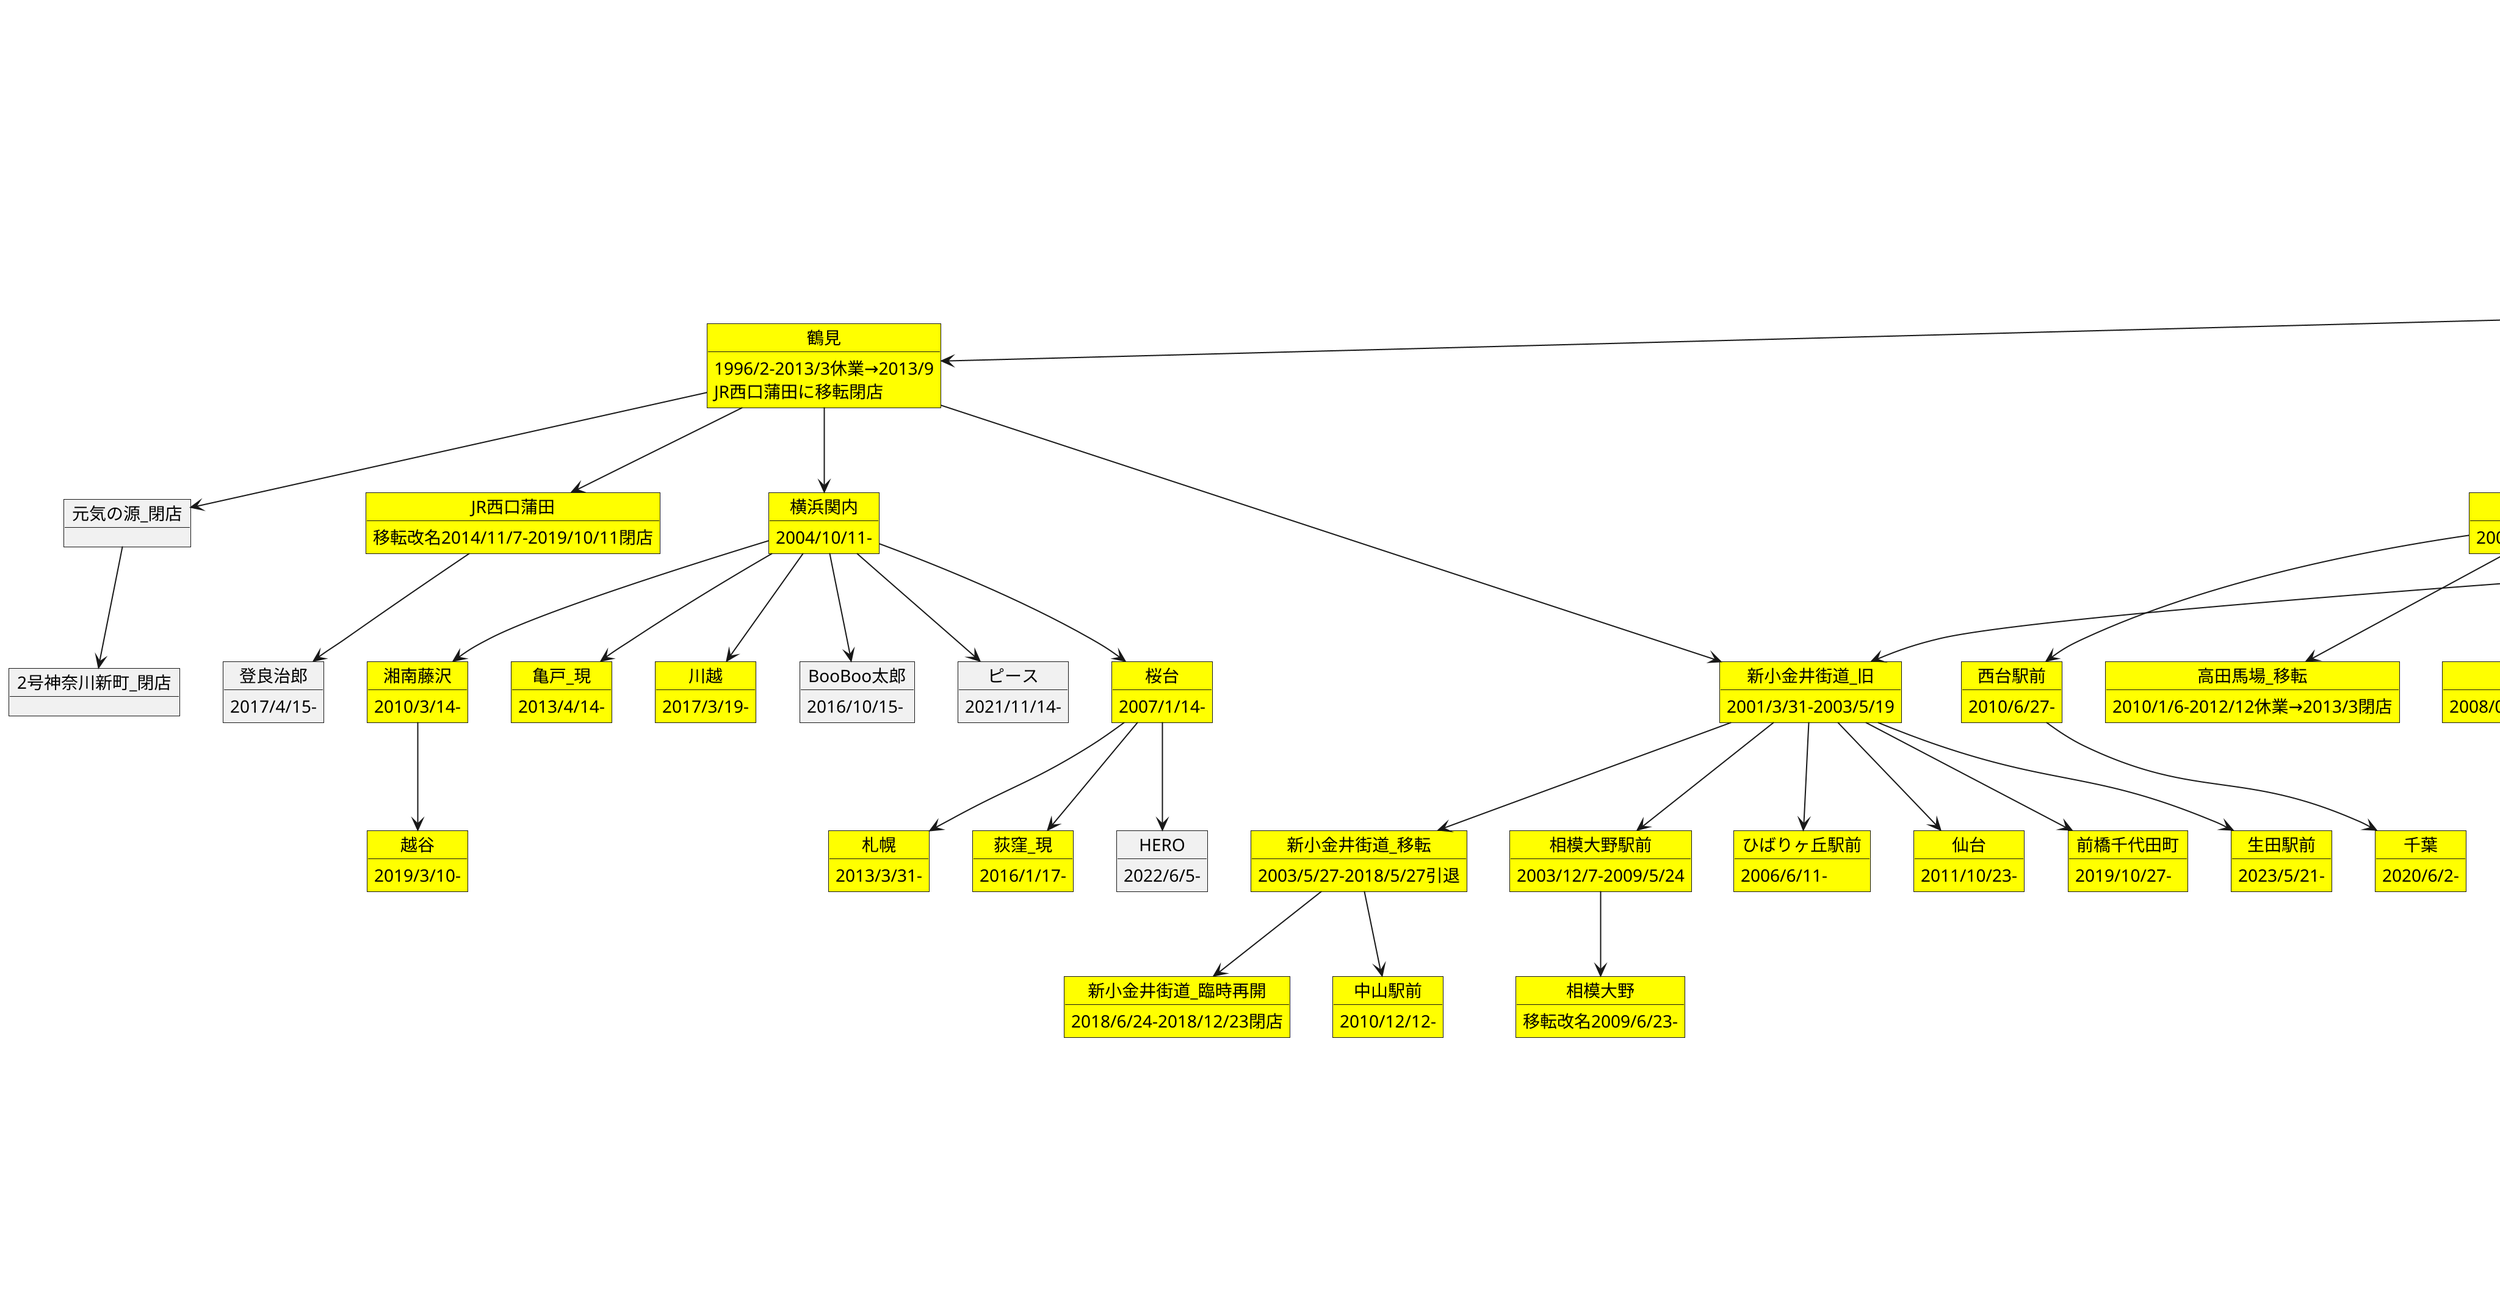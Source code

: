 @startuml jiro
scale 2
object 次郎 #yellow {
  1968-1972(移転閉店)
  都立大学
}

object 二郎 #yellow {
  (移転改名)1972-1996/2/29
  三田
}

object 三田本店 #yellow {
  (移転改名)1996/6/5-
  三田
}

object 吉祥寺 #yellow {
  1986-2001/4
}

object 生郎 {
  (改名・脱退)→2015/4閉店
}

object 堀切 #yellow {
  1998/7/28-2001/10/31
}

object 一代 {
}

object ぽっぽっ屋 {
}

object どっと屋 {
}

object 暖々 {
}

object 大者 {
  2010/12/1(店長が脱退独立)
}

object 大 {
}

object 赤羽_旧 #yellow {
  1991/2/15-2001
}

object 赤羽_移転 #yellow {
  2012/1/29-2017/4/30閉店
}

object O二郎 {
  2001改名→富士丸
}

object 富士丸 {
  2007/8改名
}

object 目黒 #yellow {
  1995/7-
}

object 仙川_前 #yellow {
  1995/10/16-2004/9/7・店主逝去
}

object 仙川_現 #yellow {
  2005/1/17-
}

object 環七新代田_前 #yellow {
  2000/1/30-2014/4/26
}

object 京急川崎 #yellow {
  2001/4/25-
}

object 鶴見 #yellow {
  1996/2-2013/3休業→2013/9
  JR西口蒲田に移転閉店
}

object 武蔵小杉 #yellow {
  1996/5-店主退転
}

object 歌舞伎町 #LightBlue {
  1997/8/11-2016/8/28
  NS系
}

object 八王子野猿街道 #yellow {
  2000/8/28-2006/5/20
}

object 八王子野猿街道2 #yellow {
  移転改名2006/6/10-
}

object 新宿歌舞伎町 #LightBlue {
  移転改名2016/10/3-
  NS系
}

object 京成大久保_前 #yellow {
  2002/12/16-2007/06/30
}

object 京成大久保_改築 #yellow {
  2008/9/11-
}

object 池袋東口 #LightBlue {
  2001/2/9-
  NS系
}

object 神田神保町_前 #yellow {
  フーズ神田出身2004/11/06-2017/11/25
}

object 神田神保町_移転 #yellow {
  2017/12/11-
}

object 京都 #yellow {
  2017/4/2-
}

object 一橋学園 #yellow {
  2022/8/11-
}

object 品川_直系移行 #yellow {
  2001-2010/7/13
}

object 品川_改装 #yellow {
  2010/8/24-
}

object 新宿小滝橋通り #yellow {
  1999/2/8-フーズ代々木から脱退？
}

object 上野毛_前 #yellow {
  店主引退2002/11/12-2006/8/20
}

object 上野毛_現 #yellow {
  2006/8/21-
}

object 小岩 #yellow {
  2005/11/6-
}

object 千住大橋駅前 #yellow {
  2009/4/19-
}

object 新橋 #LightBlue {
  2011/9/18-2018/4/21閉店
  NS系
}

object ひたちなか #yellow {
  2021/12/12-
}

object 松戸駅前_初代 #yellow {
  2002/05/12-2011/9/29移転閉店
}

object 松戸駅前_前 #yellow {
  前・2012/3/20-2015/7/26移転閉店
}

object 松戸駅前_現 #yellow {
  2015/8/9-
}

object 新潟 #yellow {
  移転2015/11/8-
}

object 環七新新代田 #yellow {
  現2014/5/18-
}

object 526武蔵小杉 {
  2011/1/19脱退改名
}

object 町田 #yellow {
  1999/3/9-2002/9/29閉店
}

object JR西口蒲田 #yellow {
  移転改名2014/11/7-2019/10/11閉店
}

object 登良治郎 {
  2017/4/15-
}

object 横浜関内 #yellow {
  2004/10/11-
}

object 桜台 #yellow {
  2007/1/14-
}

object 札幌 #yellow {
  2013/3/31-
}

object 荻窪_現 #yellow {
  2016/1/17-
}

object HERO {
  2022/6/5-
}

object 湘南藤沢 #yellow {
  2010/3/14-
}

object 越谷 #yellow {
  2019/3/10-
}

object 亀戸_前 #yellow {
  2001/4/17-2013/3/31
}

object 亀戸_現 #yellow {
  2013/4/14-
}

object 環七一之江 #yellow {
  2003/11/16-
}

object 新小金井街道_旧 #yellow {
  2001/3/31-2003/5/19
}

object 新小金井街道_移転 #yellow {
  2003/5/27-2018/5/27引退
}

object 新小金井街道_臨時再開 #yellow {
  2018/6/24-2018/12/23閉店
}

object 相模大野駅前 #yellow {
  2003/12/7-2009/5/24
}

object 相模大野 #yellow {
  移転改名2009/6/23-
}

object ひばりヶ丘駅前 #yellow {
  2006/6/11-
}

object 仙台 #yellow {
  2011/10/23-
}

object 前橋千代田町 #yellow {
  2019/10/27-
}

object 生田駅前 #yellow {
  2023/5/21-
}

object 栃木街道 #yellow {
  2007/11/25-
}

object 会津若松駅前 #yellow {
  2014/9/21-
}

object 中山駅前 #yellow {
  2010/12/12-
}

object 川越 #yellow {
  2017/3/19-
}

object BooBoo太郎 {
  2016/10/15-
}

object ピース {
  2021/11/14-
}

object 元気の源_閉店 {
}

object 2号神奈川新町_閉店 {
}

object めじろ台法政大学前 #yellow {
  2002/5/25-2017/5/13
}

object めじろ台_移転改名 #yellow {
  2017/5/28-2023/2/28廃業
}

object めじろ台_現 #yellow {
  2023/6/18-
}

object 荻窪_前 #yellow {
  2002/10/14-2014/1
}

object 立川_旧 #yellow {
  2008/04/27-2014/3休業
}

object 立川_再開 #yellow {
  2018/2/20再開-2020/6/15休業→引退
}

object 立川_現 #yellow {
  2023/1/29-
}

object 府中 #yellow {
  2001/5/1-2006/3/26→移転2006/5/3-
}

object 高田馬場_旧 #yellow {
  2002/5/9-2009/12/24
}

object 高田馬場_移転 #yellow {
  2010/1/6-2012/12休業→2013/3閉店
}

object 大宮 #yellow {
  2008/08/24-2016/11/30閉店
}

object 大宮公園駅前 #yellow {
  2020/6/5-
}

object 茨城守谷 #yellow {
  2009/06/07-2022/12/9移転閉店
}

object 柏 #yellow {
  移転2023/1/9-
}

object 西台駅前 #yellow {
  2010/6/27-
}

object 千葉 #yellow {
  2020/6/2-
}

object 虎ノ門 #green {
  1996/9/11-2004/10/31
  ジローフードシステム
}

object ラーメン虎ノ門 #green {
  2004/11/1-2020/1閉店
  ジローフードシステム
}

object 新橋_前 #green {
  1996/9/11-2004/7/5
  ジローフードシステム
}

object ラーメン新橋 #green {
  2004/7/6-2018/4/21閉店
  ジローフードシステム
}

object 品川_前 #green {
  1997/10-2001
  ジローフードシステム
  →脱退・直系加入
}

object 蒲田 #green {
  1997/12/15-2001/10/31
  ジローフードシステム
  →脱退・堀切系移行→ラーメン大
}

object 神田 #green {
  1998/4/15
  ジローフードシステム
  →ラーメン神田店
}

object ラーメン神田 #green {
  ジローフードシステム
}

object 代々木 #green {
  1998/9/25
  ジローフードシステム
}



次郎 --> 二郎
二郎 --> 吉祥寺
二郎 --> 三田本店
二郎 --> 赤羽_旧
二郎 --> 鶴見
二郎 --> 武蔵小杉


三田本店 --> 歌舞伎町
三田本店 --> 八王子野猿街道
三田本店 --> 亀戸_前
三田本店 --> 上野毛_前
三田本店 --> めじろ台法政大学前
三田本店 --> 荻窪_前
三田本店 --> 府中
三田本店 --> 高田馬場_旧
三田本店 --> 京成大久保_前
三田本店 --> 神田神保町_前
三田本店 --> 品川_直系移行
三田本店 --> 新宿小滝橋通り


品川_前 --> 品川_直系移行
品川_直系移行 --> 品川_改装

京成大久保_前 --> 京成大久保_改築
神田神保町_前 --> 京都
神田神保町_前 --> 神田神保町_移転
神田神保町_前 --> 一橋学園

めじろ台法政大学前 --> めじろ台_移転改名
鶴見 --> 横浜関内
鶴見 --> 元気の源_閉店
鶴見 --> 新小金井街道_旧
鶴見 --> JR西口蒲田
武蔵小杉 --> 526武蔵小杉
武蔵小杉 --> 町田
歌舞伎町 --> 新宿歌舞伎町
歌舞伎町 --> 環七新新代田
歌舞伎町 --> 池袋東口

八王子野猿街道 --> 八王子野猿街道2
八王子野猿街道 --> 新小金井街道_旧
八王子野猿街道 --> 栃木街道
八王子野猿街道 --> 会津若松駅前
八王子野猿街道 --> 松戸駅前_現
八王子野猿街道 --> めじろ台_現

新小金井街道_旧 --> 新小金井街道_移転
新小金井街道_旧 --> 相模大野駅前
新小金井街道_旧 --> ひばりヶ丘駅前
新小金井街道_移転 --> 中山駅前
新小金井街道_旧 --> 仙台
新小金井街道_旧 --> 前橋千代田町
新小金井街道_旧 --> 生田駅前
新小金井街道_移転 --> 新小金井街道_臨時再開
相模大野駅前 --> 相模大野

池袋東口 --> 亀戸_前
亀戸_前 --> 上野毛_前
亀戸_前 --> 松戸駅前_初代
松戸駅前_初代 --> 赤羽_移転
亀戸_前 --> 環七一之江
環七一之江 --> 千住大橋駅前
環七一之江 --> 立川_現

上野毛_前 --> 小岩
上野毛_前 --> 上野毛_現
上野毛_前 --> 立川_旧
立川_旧 --> 立川_再開
小岩 --> 千住大橋駅前
池袋東口 --> 新橋
新橋 --> ひたちなか
池袋東口 --> 松戸駅前_前
松戸駅前_前 --> 新潟

JR西口蒲田 --> 登良治郎
元気の源_閉店 --> 2号神奈川新町_閉店
横浜関内 --> 桜台
横浜関内 --> 湘南藤沢
横浜関内 --> 川越
横浜関内 --> BooBoo太郎
横浜関内 --> ピース
湘南藤沢 --> 越谷
横浜関内 --> 亀戸_現
桜台 --> 札幌
桜台 --> 荻窪_現
桜台 --> HERO
赤羽_旧 --> O二郎
赤羽_旧 --> 目黒
赤羽_旧 --> 仙川_前
仙川_前 --> 仙川_現
赤羽_旧 --> 環七新代田_前
赤羽_旧 --> 京急川崎
O二郎 --> 富士丸
吉祥寺 --> 生郎
吉祥寺 --> 堀切
吉祥寺 --> 虎ノ門
堀切 --> 蒲田
蒲田 --> 大
堀切 --> 一代
堀切 --> ぽっぽっ屋
堀切 --> どっと屋
堀切 --> 暖々
堀切 --> 大
暖々 --> 大
暖々 --> 大者

高田馬場_旧 --> 高田馬場_移転
高田馬場_旧 --> 大宮
高田馬場_旧 --> 茨城守谷
茨城守谷 --> 柏
高田馬場_旧 --> 西台駅前
西台駅前 --> 千葉
大宮 --> 大宮公園駅前

虎ノ門 --> ラーメン虎ノ門
虎ノ門 --> 新橋_前
虎ノ門 --> 神田
虎ノ門 --> 代々木
虎ノ門 --> 品川_前

神田 --> ラーメン神田
新橋_前 --> ラーメン新橋





@enduml